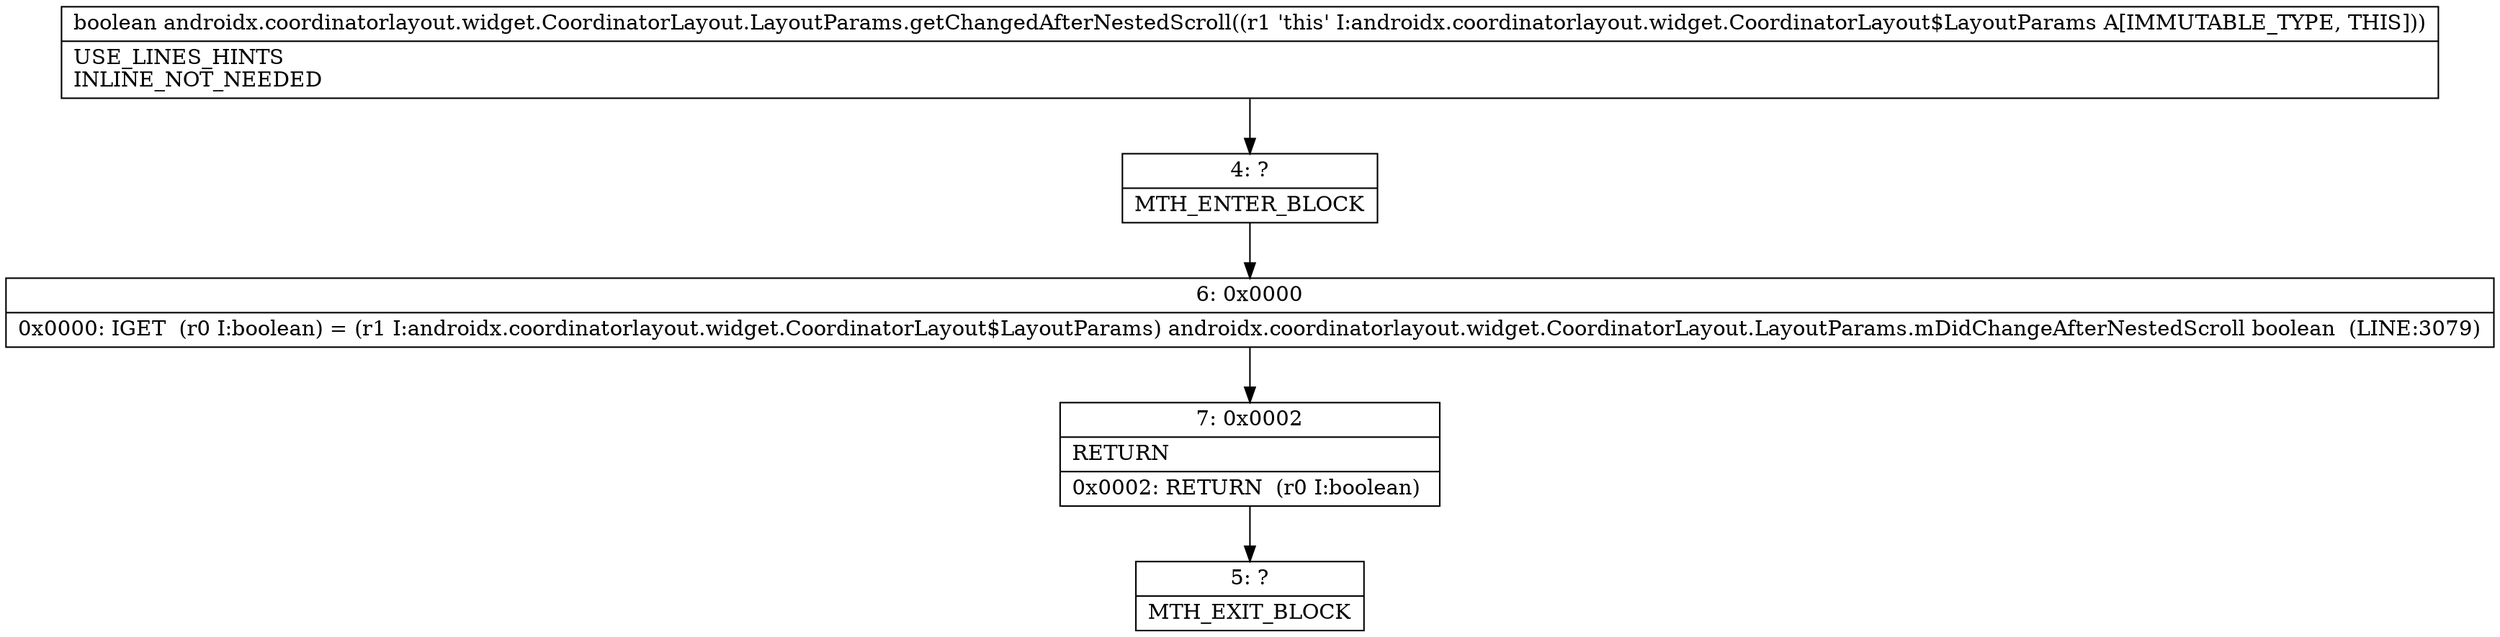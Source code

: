 digraph "CFG forandroidx.coordinatorlayout.widget.CoordinatorLayout.LayoutParams.getChangedAfterNestedScroll()Z" {
Node_4 [shape=record,label="{4\:\ ?|MTH_ENTER_BLOCK\l}"];
Node_6 [shape=record,label="{6\:\ 0x0000|0x0000: IGET  (r0 I:boolean) = (r1 I:androidx.coordinatorlayout.widget.CoordinatorLayout$LayoutParams) androidx.coordinatorlayout.widget.CoordinatorLayout.LayoutParams.mDidChangeAfterNestedScroll boolean  (LINE:3079)\l}"];
Node_7 [shape=record,label="{7\:\ 0x0002|RETURN\l|0x0002: RETURN  (r0 I:boolean) \l}"];
Node_5 [shape=record,label="{5\:\ ?|MTH_EXIT_BLOCK\l}"];
MethodNode[shape=record,label="{boolean androidx.coordinatorlayout.widget.CoordinatorLayout.LayoutParams.getChangedAfterNestedScroll((r1 'this' I:androidx.coordinatorlayout.widget.CoordinatorLayout$LayoutParams A[IMMUTABLE_TYPE, THIS]))  | USE_LINES_HINTS\lINLINE_NOT_NEEDED\l}"];
MethodNode -> Node_4;Node_4 -> Node_6;
Node_6 -> Node_7;
Node_7 -> Node_5;
}

